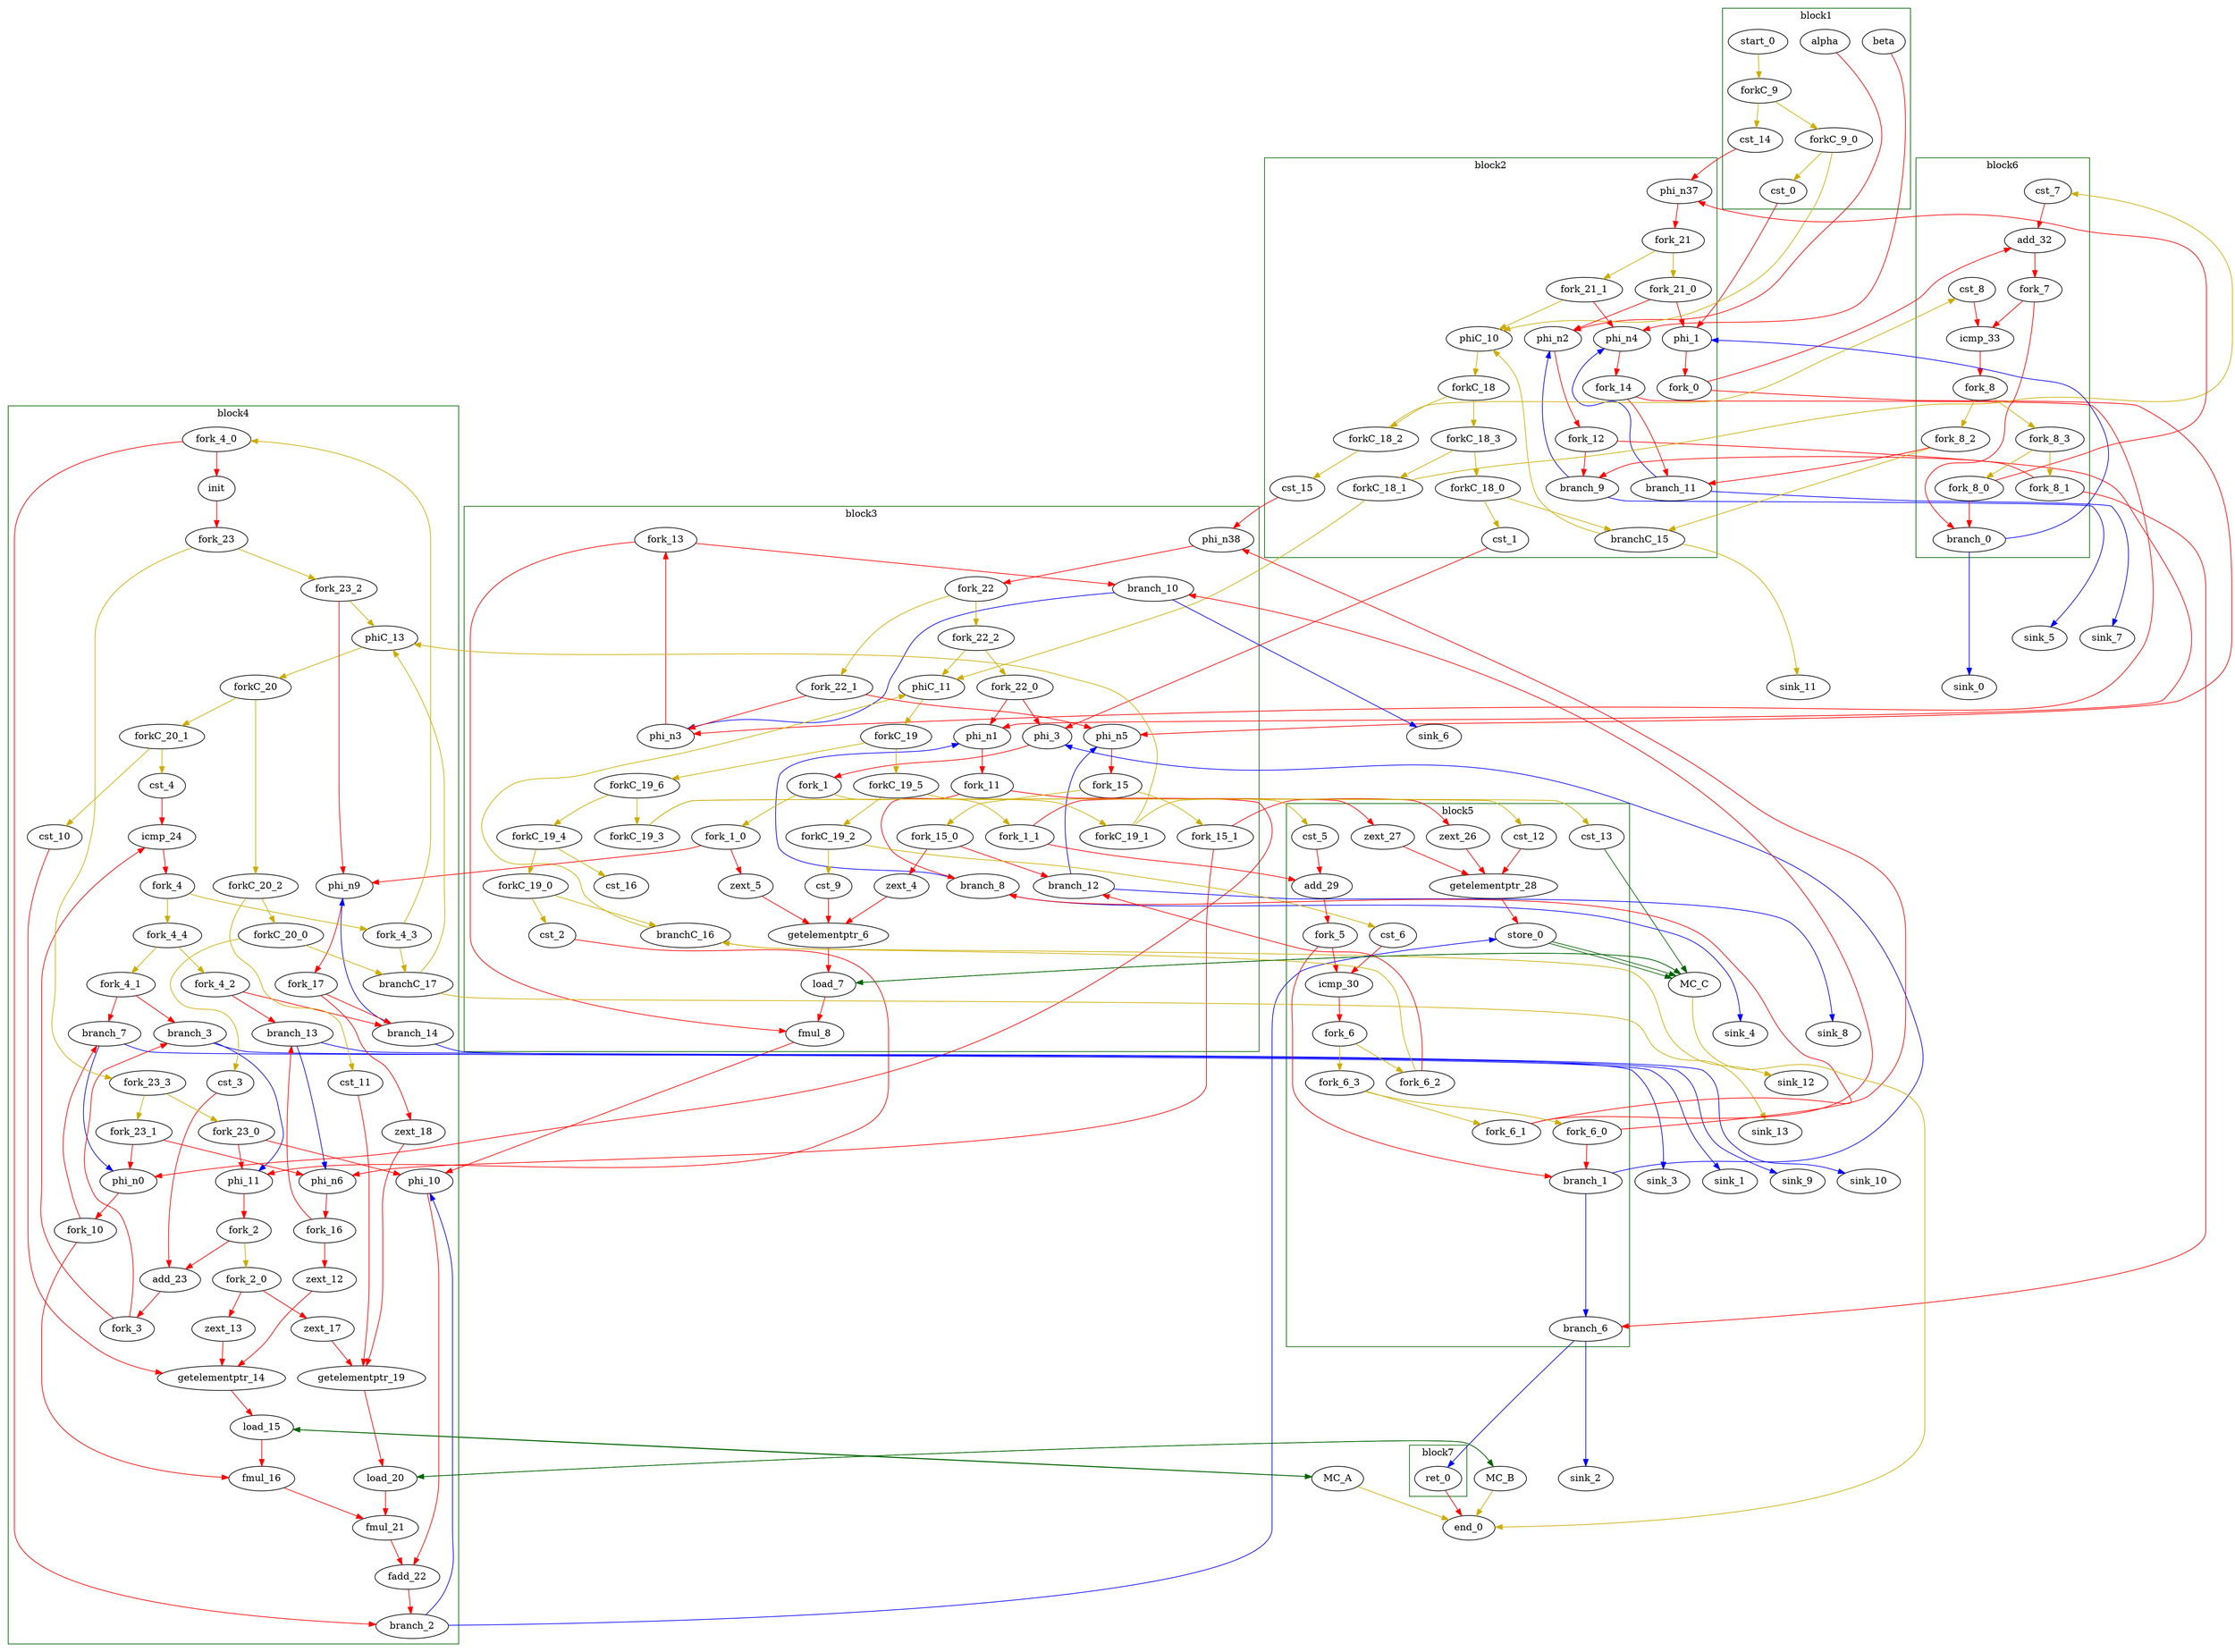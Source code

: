 Digraph G {
	splines=spline;
//DHLS version: 0.1.1" [shape = "none" pos = "20,20!"]

	subgraph cluster_0 {
	color = "darkgreen";
		label = "block1";
		"alpha" [type = "Entry", bbID= 1, in = "in1:32", out = "out1:32", tagged=false, taggers_num=0, tagger_id=-1];
		"beta" [type = "Entry", bbID= 1, in = "in1:32", out = "out1:32", tagged=false, taggers_num=0, tagger_id=-1];
		"cst_0" [type = "Constant", bbID= 1, in = "in1:32", out = "out1:32", value = "0x00000000", tagged=false, taggers_num=0, tagger_id=-1];
		"start_0" [type = "Entry", control= "true", bbID= 1, in = "in1:0", out = "out1:0", tagged=false, taggers_num=0, tagger_id=-1];
		"cst_14" [type = "Constant", bbID= 1, in = "in1:32", out = "out1:32", value = "0x00000000", tagged=false, taggers_num=0, tagger_id=-1];
		"forkC_9_0" [type = "fork Bool 2", bbID= 1, in = "in1:0", out = "out1:0 out2:0", tagged = false, taggers_num = 0, tagger_id = -1];
		"forkC_9" [type = "fork Bool 2", bbID= 1, in = "in1:0", out = "out1:0 out2:0", tagged = false, taggers_num = 0, tagger_id = -1];

	}

	subgraph cluster_1 {
	color = "darkgreen";
		label = "block2";
		"phi_1" [type = "mux T", bbID= 2, in = "in1?:1 in2:32 in3:32 ", out = "out1:32", delay=0.366, tagged=false, taggers_num=0, tagger_id=-1];
		"cst_1" [type = "Constant", bbID= 2, in = "in1:32", out = "out1:32", value = "0x00000000", tagged=false, taggers_num=0, tagger_id=-1];
		"phi_n2" [type = "mux T", bbID= 2, in = "in1?:1 in2:32 in3:32 ", out = "out1:32", delay=0.366, tagged=false, taggers_num=0, tagger_id=-1];
		"phi_n4" [type = "mux T", bbID= 2, in = "in1?:1 in2:32 in3:32 ", out = "out1:32", delay=0.366, tagged=false, taggers_num=0, tagger_id=-1];
		"phiC_10" [type = "mux T", bbID= 2, in = "in1?:1 in2:0 in3:0 ", out = "out1:0", delay=0.166, tagged=false, taggers_num=0, tagger_id=-1];
		"phi_n37" [type = "Merge", bbID= 2, in = "in1:32 in2:32 ", out = "out1:32", delay=0.366, tagged=false, taggers_num=0, tagger_id=-1];
		"branch_9" [type = "branch T", bbID= 2,  in = "in1:32 in2?:1*i", out = "out1+:32 out2-:32", tagged=false, taggers_num=0, tagger_id=-1];
		"branch_11" [type = "branch T", bbID= 2,  in = "in1:32 in2?:1*i", out = "out1+:32 out2-:32", tagged=false, taggers_num=0, tagger_id=-1];
		"branchC_15" [type = "branch T", bbID= 2,  in = "in1:0 in2?:1*i", out = "out1+:0 out2-:0", tagged=false, taggers_num=0, tagger_id=-1];
		"cst_15" [type = "Constant", bbID= 2, in = "in1:32", out = "out1:32", value = "0x00000000", tagged=false, taggers_num=0, tagger_id=-1];
		"fork_0" [type = "fork Bool 2", bbID= 2, in = "in1:32", out = "out1:32 out2:32 ", tagged=false, taggers_num=0, tagger_id=-1];
		"fork_12" [type = "fork Bool 2", bbID= 2, in = "in1:32", out = "out1:32 out2:32 ", tagged=false, taggers_num=0, tagger_id=-1];
		"fork_14" [type = "fork Bool 2", bbID= 2, in = "in1:32", out = "out1:32 out2:32 ", tagged=false, taggers_num=0, tagger_id=-1];
		"forkC_18_0" [type = "fork Bool 2", bbID= 2, in = "in1:0", out = "out1:0 out2:0", tagged = false, taggers_num = 0, tagger_id = -1];
		"forkC_18_1" [type = "fork Bool 2", bbID= 2, in = "in1:0", out = "out1:0 out2:0", tagged = false, taggers_num = 0, tagger_id = -1];
		"forkC_18_2" [type = "fork Bool 2", bbID= 2, in = "in1:0", out = "out1:0 out2:0", tagged = false, taggers_num = 0, tagger_id = -1];
		"forkC_18_3" [type = "fork Bool 2", bbID= 2, in = "in1:0", out = "out1:0 out2:0", tagged = false, taggers_num = 0, tagger_id = -1];
		"forkC_18" [type = "fork Bool 2", bbID= 2, in = "in1:0", out = "out1:0 out2:0", tagged = false, taggers_num = 0, tagger_id = -1];
		"fork_21_0" [type = "fork Bool 2", bbID= 2, in = "in1:32", out = "out1:32 out2:32", tagged = false, taggers_num = 0, tagger_id = -1];
		"fork_21_1" [type = "fork Bool 2", bbID= 2, in = "in1:32", out = "out1:32 out2:32", tagged = false, taggers_num = 0, tagger_id = -1];
		"fork_21" [type = "fork Bool 2", bbID= 2, in = "in1:32", out = "out1:32 out2:32", tagged = false, taggers_num = 0, tagger_id = -1];

	}

	subgraph cluster_2 {
	color = "darkgreen";
		label = "block3";
		"phi_3" [type = "mux T", bbID= 3, in = "in1?:1 in2:32 in3:32 ", out = "out1:32", delay=0.366, tagged=false, taggers_num=0, tagger_id=-1];
		"zext_4" [type = "Operator", bbID= 3, op = "zext_op", in = "in1:32 ", out = "out1:32 ", delay=0.000, latency=0, II=1, tagged=false, taggers_num=0, tagger_id=-1];
		"zext_5" [type = "Operator", bbID= 3, op = "zext_op", in = "in1:32 ", out = "out1:32 ", delay=0.000, latency=0, II=1, tagged=false, taggers_num=0, tagger_id=-1];
		"getelementptr_6" [type = "Operator", bbID= 3, op = "getelementptr_op", in = "in1:32 in2:32 in3:32 ", out = "out1:32 ", constants=1, delay=2.966, latency=0, II=1, tagged=false, taggers_num=0, tagger_id=-1];
		"load_7" [type = "Operator", bbID= 3, op = "mc_load_op",bbID= 3, portId= 0, offset= 0, in = "in1:32 in2:32", out = "out1:32 out2:32 ", delay=0.000, latency=2, II=1, tagged=false, taggers_num=0, tagger_id=-1];
		"fmul_8" [type = "Operator", bbID= 3, op = "fmul_op", in = "in1:32 in2:32 ", out = "out1:32 ", delay=0.966, latency=6, II=1, tagged=false, taggers_num=0, tagger_id=-1];
		"cst_2" [type = "Constant", bbID= 3, in = "in1:32", out = "out1:32", value = "0x00000000", tagged=false, taggers_num=0, tagger_id=-1];
		"cst_9" [type = "Constant", bbID= 3, in = "in1:32", out = "out1:32", value = "0x0000001E", tagged=false, taggers_num=0, tagger_id=-1];
		"phi_n1" [type = "mux T", bbID= 3, in = "in1?:1 in2:32 in3:32 ", out = "out1:32", delay=0.366, tagged=false, taggers_num=0, tagger_id=-1];
		"phi_n3" [type = "mux T", bbID= 3, in = "in1?:1 in2:32 in3:32 ", out = "out1:32", delay=0.366, tagged=false, taggers_num=0, tagger_id=-1];
		"phi_n5" [type = "mux T", bbID= 3, in = "in1?:1 in2:32 in3:32 ", out = "out1:32", delay=0.366, tagged=false, taggers_num=0, tagger_id=-1];
		"phiC_11" [type = "mux T", bbID= 3, in = "in1?:1 in2:0 in3:0 ", out = "out1:0", delay=0.166, tagged=false, taggers_num=0, tagger_id=-1];
		"phi_n38" [type = "Merge", bbID= 3, in = "in1:32 in2:32 ", out = "out1:32", delay=0.366, tagged=false, taggers_num=0, tagger_id=-1];
		"branch_8" [type = "branch T", bbID= 3,  in = "in1:32 in2?:1*i", out = "out1+:32 out2-:32", tagged=false, taggers_num=0, tagger_id=-1];
		"branch_10" [type = "branch T", bbID= 3,  in = "in1:32 in2?:1*i", out = "out1+:32 out2-:32", tagged=false, taggers_num=0, tagger_id=-1];
		"branch_12" [type = "branch T", bbID= 3,  in = "in1:32 in2?:1*i", out = "out1+:32 out2-:32", tagged=false, taggers_num=0, tagger_id=-1];
		"branchC_16" [type = "branch T", bbID= 3,  in = "in1:0 in2?:1*i", out = "out1+:0 out2-:0", tagged=false, taggers_num=0, tagger_id=-1];
		"cst_16" [type = "Constant", bbID= 3, in = "in1:32", out = "out1:32", value = "0x00000000", tagged=false, taggers_num=0, tagger_id=-1];
		"fork_1_0" [type = "fork Bool 2", bbID= 3, in = "in1:32", out = "out1:32 out2:32", tagged = false, taggers_num = 0, tagger_id = -1];
		"fork_1_1" [type = "fork Bool 2", bbID= 3, in = "in1:32", out = "out1:32 out2:32", tagged = false, taggers_num = 0, tagger_id = -1];
		"fork_1" [type = "fork Bool 2", bbID= 3, in = "in1:32", out = "out1:32 out2:32", tagged = false, taggers_num = 0, tagger_id = -1];
		"fork_11" [type = "fork Bool 2", bbID= 3, in = "in1:32", out = "out1:32 out2:32 ", tagged=false, taggers_num=0, tagger_id=-1];
		"fork_13" [type = "fork Bool 2", bbID= 3, in = "in1:32", out = "out1:32 out2:32 ", tagged=false, taggers_num=0, tagger_id=-1];
		"fork_15_0" [type = "fork Bool 2", bbID= 3, in = "in1:32", out = "out1:32 out2:32", tagged = false, taggers_num = 0, tagger_id = -1];
		"fork_15_1" [type = "fork Bool 2", bbID= 3, in = "in1:32", out = "out1:32 out2:32", tagged = false, taggers_num = 0, tagger_id = -1];
		"fork_15" [type = "fork Bool 2", bbID= 3, in = "in1:32", out = "out1:32 out2:32", tagged = false, taggers_num = 0, tagger_id = -1];
		"forkC_19_0" [type = "fork Bool 2", bbID= 3, in = "in1:0", out = "out1:0 out2:0", tagged = false, taggers_num = 0, tagger_id = -1];
		"forkC_19_1" [type = "fork Bool 2", bbID= 3, in = "in1:0", out = "out1:0 out2:0", tagged = false, taggers_num = 0, tagger_id = -1];
		"forkC_19_2" [type = "fork Bool 2", bbID= 3, in = "in1:0", out = "out1:0 out2:0", tagged = false, taggers_num = 0, tagger_id = -1];
		"forkC_19_3" [type = "fork Bool 2", bbID= 3, in = "in1:0", out = "out1:0 out2:0", tagged = false, taggers_num = 0, tagger_id = -1];
		"forkC_19_4" [type = "fork Bool 2", bbID= 3, in = "in1:0", out = "out1:0 out2:0", tagged = false, taggers_num = 0, tagger_id = -1];
		"forkC_19_5" [type = "fork Bool 2", bbID= 3, in = "in1:0", out = "out1:0 out2:0", tagged = false, taggers_num = 0, tagger_id = -1];
		"forkC_19_6" [type = "fork Bool 2", bbID= 3, in = "in1:0", out = "out1:0 out2:0", tagged = false, taggers_num = 0, tagger_id = -1];
		"forkC_19" [type = "fork Bool 2", bbID= 3, in = "in1:0", out = "out1:0 out2:0", tagged = false, taggers_num = 0, tagger_id = -1];
		"fork_22_0" [type = "fork Bool 2", bbID= 3, in = "in1:32", out = "out1:32 out2:32", tagged = false, taggers_num = 0, tagger_id = -1];
		"fork_22_1" [type = "fork Bool 2", bbID= 3, in = "in1:32", out = "out1:32 out2:32", tagged = false, taggers_num = 0, tagger_id = -1];
		"fork_22_2" [type = "fork Bool 2", bbID= 3, in = "in1:32", out = "out1:32 out2:32", tagged = false, taggers_num = 0, tagger_id = -1];
		"fork_22" [type = "fork Bool 2", bbID= 3, in = "in1:32", out = "out1:32 out2:32", tagged = false, taggers_num = 0, tagger_id = -1];

	}

	subgraph cluster_3 {
	color = "darkgreen";
		label = "block4";
		"phi_10" [type = "mux T", bbID= 4, in = "in1?:1 in2:32 in3:32 ", out = "out1:32", delay=0.366, tagged=false, taggers_num=0, tagger_id=-1];
		"phi_11" [type = "mux T", bbID= 4, in = "in1?:1 in2:32 in3:32 ", out = "out1:32", delay=0.366, tagged=false, taggers_num=0, tagger_id=-1];
		"zext_12" [type = "Operator", bbID= 4, op = "zext_op", in = "in1:32 ", out = "out1:32 ", delay=0.000, latency=0, II=1, tagged=false, taggers_num=0, tagger_id=-1];
		"zext_13" [type = "Operator", bbID= 4, op = "zext_op", in = "in1:32 ", out = "out1:32 ", delay=0.000, latency=0, II=1, tagged=false, taggers_num=0, tagger_id=-1];
		"getelementptr_14" [type = "Operator", bbID= 4, op = "getelementptr_op", in = "in1:32 in2:32 in3:32 ", out = "out1:32 ", constants=1, delay=2.966, latency=0, II=1, tagged=false, taggers_num=0, tagger_id=-1];
		"load_15" [type = "Operator", bbID= 4, op = "mc_load_op",bbID= 4, portId= 0, offset= 0, in = "in1:32 in2:32", out = "out1:32 out2:32 ", delay=0.000, latency=2, II=1, tagged=false, taggers_num=0, tagger_id=-1];
		"fmul_16" [type = "Operator", bbID= 4, op = "fmul_op", in = "in1:32 in2:32 ", out = "out1:32 ", delay=0.966, latency=6, II=1, tagged=false, taggers_num=0, tagger_id=-1];
		"zext_17" [type = "Operator", bbID= 4, op = "zext_op", in = "in1:32 ", out = "out1:32 ", delay=0.000, latency=0, II=1, tagged=false, taggers_num=0, tagger_id=-1];
		"zext_18" [type = "Operator", bbID= 4, op = "zext_op", in = "in1:32 ", out = "out1:32 ", delay=0.000, latency=0, II=1, tagged=false, taggers_num=0, tagger_id=-1];
		"getelementptr_19" [type = "Operator", bbID= 4, op = "getelementptr_op", in = "in1:32 in2:32 in3:32 ", out = "out1:32 ", constants=1, delay=2.966, latency=0, II=1, tagged=false, taggers_num=0, tagger_id=-1];
		"load_20" [type = "Operator", bbID= 4, op = "mc_load_op",bbID= 4, portId= 0, offset= 0, in = "in1:32 in2:32", out = "out1:32 out2:32 ", delay=0.000, latency=2, II=1, tagged=false, taggers_num=0, tagger_id=-1];
		"fmul_21" [type = "Operator", bbID= 4, op = "fmul_op", in = "in1:32 in2:32 ", out = "out1:32 ", delay=0.966, latency=6, II=1, tagged=false, taggers_num=0, tagger_id=-1];
		"fadd_22" [type = "Operator", bbID= 4, op = "fadd_op", in = "in1:32 in2:32 ", out = "out1:32 ", delay=0.966, latency=10, II=1, tagged=false, taggers_num=0, tagger_id=-1];
		"cst_3" [type = "Constant", bbID= 4, in = "in1:32", out = "out1:32", value = "0x00000001", tagged=false, taggers_num=0, tagger_id=-1];
		"add_23" [type = "Operator", bbID= 4, op = "add_op", in = "in1:32 in2:32 ", out = "out1:32 ", delay=1.693, latency=0, II=1, tagged=false, taggers_num=0, tagger_id=-1];
		"cst_4" [type = "Constant", bbID= 4, in = "in1:32", out = "out1:32", value = "0x00000014", tagged=false, taggers_num=0, tagger_id=-1];
		"icmp_24" [type = "Operator", bbID= 4, op = "icmp_ult_op", in = "in1:32 in2:32 ", out = "out1:1 ", delay=1.530, latency=0, II=1, tagged=false, taggers_num=0, tagger_id=-1];
		"cst_10" [type = "Constant", bbID= 4, in = "in1:32", out = "out1:32", value = "0x0000001E", tagged=false, taggers_num=0, tagger_id=-1];
		"cst_11" [type = "Constant", bbID= 4, in = "in1:32", out = "out1:32", value = "0x0000001E", tagged=false, taggers_num=0, tagger_id=-1];
		"phi_n0" [type = "mux T", bbID= 4, in = "in1?:1 in2:32 in3:32 ", out = "out1:32", delay=0.366, tagged=false, taggers_num=0, tagger_id=-1];
		"phi_n6" [type = "mux T", bbID= 4, in = "in1?:1 in2:32 in3:32 ", out = "out1:32", delay=0.366, tagged=false, taggers_num=0, tagger_id=-1];
		"phi_n9" [type = "mux T", bbID= 4, in = "in1?:1 in2:32 in3:32 ", out = "out1:32", delay=0.366, tagged=false, taggers_num=0, tagger_id=-1];
		"phiC_13" [type = "mux T", bbID= 4, in = "in1?:1 in2:0 in3:0 ", out = "out1:0", delay=0.166, tagged=false, taggers_num=0, tagger_id=-1];
		"branch_2" [type = "branch T", bbID= 4,  in = "in1:32 in2?:1*i", out = "out1+:32 out2-:32", tagged=false, taggers_num=0, tagger_id=-1];
		"init" [type = "init Bool false", bbID= 4, in = "in1:32 ", out = "out1:32", delay=0.366, tagged=false, taggers_num=0, tagger_id=-1];
		"branch_3" [type = "branch T", bbID= 4,  in = "in1:32 in2?:1*i", out = "out1+:32 out2-:32", tagged=false, taggers_num=0, tagger_id=-1];
		"branch_7" [type = "branch T", bbID= 4,  in = "in1:32 in2?:1*i", out = "out1+:32 out2-:32", tagged=false, taggers_num=0, tagger_id=-1];
		"branch_13" [type = "branch T", bbID= 4,  in = "in1:32 in2?:1*i", out = "out1+:32 out2-:32", tagged=false, taggers_num=0, tagger_id=-1];
		"branch_14" [type = "branch T", bbID= 4,  in = "in1:32 in2?:1*i", out = "out1+:32 out2-:32", tagged=false, taggers_num=0, tagger_id=-1];
		"branchC_17" [type = "branch T", bbID= 4,  in = "in1:0 in2?:1*i", out = "out1+:0 out2-:0", tagged=false, taggers_num=0, tagger_id=-1];
		"fork_2_0" [type = "fork Bool 2", bbID= 4, in = "in1:32", out = "out1:32 out2:32", tagged = false, taggers_num = 0, tagger_id = -1];
		"fork_2" [type = "fork Bool 2", bbID= 4, in = "in1:32", out = "out1:32 out2:32", tagged = false, taggers_num = 0, tagger_id = -1];
		"fork_3" [type = "fork Bool 2", bbID= 4, in = "in1:32", out = "out1:32 out2:32 ", tagged=false, taggers_num=0, tagger_id=-1];
		"fork_4_0" [type = "fork Bool 2", bbID= 4, in = "in1:32", out = "out1:32 out2:32", tagged = false, taggers_num = 0, tagger_id = -1];
		"fork_4_1" [type = "fork Bool 2", bbID= 4, in = "in1:32", out = "out1:32 out2:32", tagged = false, taggers_num = 0, tagger_id = -1];
		"fork_4_2" [type = "fork Bool 2", bbID= 4, in = "in1:32", out = "out1:32 out2:32", tagged = false, taggers_num = 0, tagger_id = -1];
		"fork_4_3" [type = "fork Bool 2", bbID= 4, in = "in1:32", out = "out1:32 out2:32", tagged = false, taggers_num = 0, tagger_id = -1];
		"fork_4_4" [type = "fork Bool 2", bbID= 4, in = "in1:32", out = "out1:32 out2:32", tagged = false, taggers_num = 0, tagger_id = -1];
		"fork_4" [type = "fork Bool 2", bbID= 4, in = "in1:32", out = "out1:32 out2:32", tagged = false, taggers_num = 0, tagger_id = -1];
		"fork_10" [type = "fork Bool 2", bbID= 4, in = "in1:32", out = "out1:32 out2:32 ", tagged=false, taggers_num=0, tagger_id=-1];
		"fork_16" [type = "fork Bool 2", bbID= 4, in = "in1:32", out = "out1:32 out2:32 ", tagged=false, taggers_num=0, tagger_id=-1];
		"fork_17" [type = "fork Bool 2", bbID= 4, in = "in1:32", out = "out1:32 out2:32 ", tagged=false, taggers_num=0, tagger_id=-1];
		"forkC_20_0" [type = "fork Bool 2", bbID= 4, in = "in1:0", out = "out1:0 out2:0", tagged = false, taggers_num = 0, tagger_id = -1];
		"forkC_20_1" [type = "fork Bool 2", bbID= 4, in = "in1:0", out = "out1:0 out2:0", tagged = false, taggers_num = 0, tagger_id = -1];
		"forkC_20_2" [type = "fork Bool 2", bbID= 4, in = "in1:0", out = "out1:0 out2:0", tagged = false, taggers_num = 0, tagger_id = -1];
		"forkC_20" [type = "fork Bool 2", bbID= 4, in = "in1:0", out = "out1:0 out2:0", tagged = false, taggers_num = 0, tagger_id = -1];
		"fork_23_0" [type = "fork Bool 2", bbID= 4, in = "in1:32", out = "out1:32 out2:32", tagged = false, taggers_num = 0, tagger_id = -1];
		"fork_23_1" [type = "fork Bool 2", bbID= 4, in = "in1:32", out = "out1:32 out2:32", tagged = false, taggers_num = 0, tagger_id = -1];
		"fork_23_2" [type = "fork Bool 2", bbID= 4, in = "in1:32", out = "out1:32 out2:32", tagged = false, taggers_num = 0, tagger_id = -1];
		"fork_23_3" [type = "fork Bool 2", bbID= 4, in = "in1:32", out = "out1:32 out2:32", tagged = false, taggers_num = 0, tagger_id = -1];
		"fork_23" [type = "fork Bool 2", bbID= 4, in = "in1:32", out = "out1:32 out2:32", tagged = false, taggers_num = 0, tagger_id = -1];

	}

	subgraph cluster_4 {
	color = "darkgreen";
		label = "block5";
		"zext_26" [type = "Operator", bbID= 5, op = "zext_op", in = "in1:32 ", out = "out1:32 ", delay=0.000, latency=0, II=1, tagged=false, taggers_num=0, tagger_id=-1];
		"zext_27" [type = "Operator", bbID= 5, op = "zext_op", in = "in1:32 ", out = "out1:32 ", delay=0.000, latency=0, II=1, tagged=false, taggers_num=0, tagger_id=-1];
		"getelementptr_28" [type = "Operator", bbID= 5, op = "getelementptr_op", in = "in1:32 in2:32 in3:32 ", out = "out1:32 ", constants=1, delay=2.966, latency=0, II=1, tagged=false, taggers_num=0, tagger_id=-1];
		"store_0" [type = "Operator", bbID= 5, op = "mc_store_op",bbID= 5, portId= 0, offset= 0, in = "in1:32 in2:32 ", out = "out1:32 out2:32 ", delay=0.000, latency=0, II=1, tagged=false, taggers_num=0, tagger_id=-1];
		"cst_5" [type = "Constant", bbID= 5, in = "in1:32", out = "out1:32", value = "0x00000001", tagged=false, taggers_num=0, tagger_id=-1];
		"add_29" [type = "Operator", bbID= 5, op = "add_op", in = "in1:32 in2:32 ", out = "out1:32 ", delay=1.693, latency=0, II=1, tagged=false, taggers_num=0, tagger_id=-1];
		"cst_6" [type = "Constant", bbID= 5, in = "in1:32", out = "out1:32", value = "0x00000014", tagged=false, taggers_num=0, tagger_id=-1];
		"icmp_30" [type = "Operator", bbID= 5, op = "icmp_ult_op", in = "in1:32 in2:32 ", out = "out1:1 ", delay=1.530, latency=0, II=1, tagged=false, taggers_num=0, tagger_id=-1];
		"cst_12" [type = "Constant", bbID= 5, in = "in1:32", out = "out1:32", value = "0x0000001E", tagged=false, taggers_num=0, tagger_id=-1];
		"cst_13" [type = "Constant", bbID= 5, in = "in1:32", out = "out1:32", value = "0x00000001", tagged=false, taggers_num=0, tagger_id=-1];
		"branch_1" [type = "branch T", bbID= 5,  in = "in1:32 in2?:1*i", out = "out1+:32 out2-:32", tagged=false, taggers_num=0, tagger_id=-1];
		"branch_6" [type = "branch T", bbID= 5,  in = "in1:32 in2?:1", out = "out1+:32 out2-:32", tagged=false, taggers_num=0, tagger_id=-1];
		"fork_5" [type = "fork Bool 2", bbID= 5, in = "in1:32", out = "out1:32 out2:32 ", tagged=false, taggers_num=0, tagger_id=-1];
		"fork_6_0" [type = "fork Bool 2", bbID= 5, in = "in1:32", out = "out1:32 out2:32", tagged = false, taggers_num = 0, tagger_id = -1];
		"fork_6_1" [type = "fork Bool 2", bbID= 5, in = "in1:32", out = "out1:32 out2:32", tagged = false, taggers_num = 0, tagger_id = -1];
		"fork_6_2" [type = "fork Bool 2", bbID= 5, in = "in1:32", out = "out1:32 out2:32", tagged = false, taggers_num = 0, tagger_id = -1];
		"fork_6_3" [type = "fork Bool 2", bbID= 5, in = "in1:32", out = "out1:32 out2:32", tagged = false, taggers_num = 0, tagger_id = -1];
		"fork_6" [type = "fork Bool 2", bbID= 5, in = "in1:32", out = "out1:32 out2:32", tagged = false, taggers_num = 0, tagger_id = -1];

	}

	subgraph cluster_5 {
	color = "darkgreen";
		label = "block6";
		"cst_7" [type = "Constant", bbID= 6, in = "in1:32", out = "out1:32", value = "0x00000001", tagged=false, taggers_num=0, tagger_id=-1];
		"add_32" [type = "Operator", bbID= 6, op = "add_op", in = "in1:32 in2:32 ", out = "out1:32 ", delay=1.693, latency=0, II=1, tagged=false, taggers_num=0, tagger_id=-1];
		"cst_8" [type = "Constant", bbID= 6, in = "in1:32", out = "out1:32", value = "0x00000014", tagged=false, taggers_num=0, tagger_id=-1];
		"icmp_33" [type = "Operator", bbID= 6, op = "icmp_ult_op", in = "in1:32 in2:32 ", out = "out1:1 ", delay=1.530, latency=0, II=1, tagged=false, taggers_num=0, tagger_id=-1];
		"branch_0" [type = "branch T", bbID= 6,  in = "in1:32 in2?:1*i", out = "out1+:32 out2-:32", tagged=false, taggers_num=0, tagger_id=-1];
		"fork_7" [type = "fork Bool 2", bbID= 6, in = "in1:32", out = "out1:32 out2:32 ", tagged=false, taggers_num=0, tagger_id=-1];
		"fork_8_0" [type = "fork Bool 2", bbID= 6, in = "in1:32", out = "out1:32 out2:32", tagged = false, taggers_num = 0, tagger_id = -1];
		"fork_8_1" [type = "fork Bool 2", bbID= 6, in = "in1:32", out = "out1:32 out2:32", tagged = false, taggers_num = 0, tagger_id = -1];
		"fork_8_2" [type = "fork Bool 2", bbID= 6, in = "in1:32", out = "out1:32 out2:32", tagged = false, taggers_num = 0, tagger_id = -1];
		"fork_8_3" [type = "fork Bool 2", bbID= 6, in = "in1:32", out = "out1:32 out2:32", tagged = false, taggers_num = 0, tagger_id = -1];
		"fork_8" [type = "fork Bool 2", bbID= 6, in = "in1:32", out = "out1:32 out2:32", tagged = false, taggers_num = 0, tagger_id = -1];

	}

	subgraph cluster_6 {
	color = "darkgreen";
		label = "block7";
		"ret_0" [type = "Operator", bbID= 7, op = "ret_op", in = "in1:32 ", out = "out1:32 ", delay=0.000, latency=0, II=1, tagged=false, taggers_num=0, tagger_id=-1];

	}
	"MC_C" [type = "MC", bbID= 0, in = "in1:32*c0 in2:32*l0a in3:32*s0a in4:32*s0d ", out = "out1:32*l0d out2:0*e ", memory = "C", bbcount = 1, ldcount = 1, stcount = 1];
	"MC_A" [type = "MC", bbID= 0, in = "in1:32*l0a ", out = "out1:32*l0d out2:0*e ", memory = "A", bbcount = 0, ldcount = 1, stcount = 0];
	"MC_B" [type = "MC", bbID= 0, in = "in1:32*l0a ", out = "out1:32*l0d out2:0*e ", memory = "B", bbcount = 0, ldcount = 1, stcount = 0];
	"sink_0" [type = "Sink", bbID= 0, in = "in1:32"];
	"sink_1" [type = "Sink", bbID= 0, in = "in1:32"];
	"sink_2" [type = "Sink", bbID= 0, in = "in1:32"];
	"sink_3" [type = "Sink", bbID= 0, in = "in1:32"];
	"sink_4" [type = "Sink", bbID= 0, in = "in1:32"];
	"sink_5" [type = "Sink", bbID= 0, in = "in1:32"];
	"sink_6" [type = "Sink", bbID= 0, in = "in1:32"];
	"sink_7" [type = "Sink", bbID= 0, in = "in1:32"];
	"sink_8" [type = "Sink", bbID= 0, in = "in1:32"];
	"sink_9" [type = "Sink", bbID= 0, in = "in1:32"];
	"sink_10" [type = "Sink", bbID= 0, in = "in1:32"];
	"sink_11" [type = "Sink", bbID= 0, in = "in1:0"];
	"sink_12" [type = "Sink", bbID= 0, in = "in1:0"];
	"sink_13" [type = "Sink", bbID= 0, in = "in1:0"];
	"end_0" [type = "Exit", bbID= 0, in = "in1:0*e in2:0*e in3:0*e  in4:32 ", out = "out1:32" ];

	"load_7" -> "MC_C" [color = "darkgreen", mem_address = "true", from = "out2", to = "in2"];
	"MC_C" -> "load_7" [color = "darkgreen", mem_address = "false", from = "out1", to = "in1"];
	"load_15" -> "MC_A" [color = "darkgreen", mem_address = "true", from = "out2", to = "in1"];
	"MC_A" -> "load_15" [color = "darkgreen", mem_address = "false", from = "out1", to = "in1"];
	"load_20" -> "MC_B" [color = "darkgreen", mem_address = "true", from = "out2", to = "in1"];
	"MC_B" -> "load_20" [color = "darkgreen", mem_address = "false", from = "out1", to = "in1"];
	"store_0" -> "MC_C" [color = "darkgreen", mem_address = "true", from = "out2", to = "in3"];
	"store_0" -> "MC_C" [color = "darkgreen", mem_address = "false", from = "out1", to = "in4"];
	"cst_13" -> "MC_C" [color = "darkgreen", from = "out1", to = "in1"];
	"MC_C" -> "end_0" [color = "gold3", from = "out2", to = "in1"];
	"MC_A" -> "end_0" [color = "gold3", from = "out2", to = "in2"];
	"MC_B" -> "end_0" [color = "gold3", from = "out2", to = "in3"];
	"alpha" -> "phi_n2" [color = "red", from = "out1", to = "in2"];
	"beta" -> "phi_n4" [color = "red", from = "out1", to = "in2"];
	"cst_0" -> "phi_1" [color = "red", from = "out1", to = "in2"];
	"phi_1" -> "fork_0" [color = "red", from = "out1", to = "in1"];
	"cst_1" -> "phi_3" [color = "red", from = "out1", to = "in2"];
	"phi_3" -> "fork_1" [color = "red", from = "out1", to = "in1"];
	"zext_4" -> "getelementptr_6" [color = "red", from = "out1", to = "in1"];
	"zext_5" -> "getelementptr_6" [color = "red", from = "out1", to = "in2"];
	"getelementptr_6" -> "load_7" [color = "red", from = "out1", to = "in2"];
	"load_7" -> "fmul_8" [color = "red", from = "out1", to = "in1"];
	"fmul_8" -> "phi_10" [color = "red", from = "out1", to = "in2"];
	"phi_10" -> "fadd_22" [color = "red", from = "out1", to = "in1"];
	"cst_2" -> "phi_11" [color = "red", from = "out1", to = "in2"];
	"phi_11" -> "fork_2" [color = "red", from = "out1", to = "in1"];
	"zext_12" -> "getelementptr_14" [color = "red", from = "out1", to = "in1"];
	"zext_13" -> "getelementptr_14" [color = "red", from = "out1", to = "in2"];
	"getelementptr_14" -> "load_15" [color = "red", from = "out1", to = "in2"];
	"load_15" -> "fmul_16" [color = "red", from = "out1", to = "in1"];
	"fmul_16" -> "fmul_21" [color = "red", from = "out1", to = "in1"];
	"zext_17" -> "getelementptr_19" [color = "red", from = "out1", to = "in1"];
	"zext_18" -> "getelementptr_19" [color = "red", from = "out1", to = "in2"];
	"getelementptr_19" -> "load_20" [color = "red", from = "out1", to = "in2"];
	"load_20" -> "fmul_21" [color = "red", from = "out1", to = "in2"];
	"fmul_21" -> "fadd_22" [color = "red", from = "out1", to = "in2"];
	"fadd_22" -> "branch_2" [color = "red", from = "out1", to = "in1"];
	"cst_3" -> "add_23" [color = "red", from = "out1", to = "in2"];
	"add_23" -> "fork_3" [color = "red", from = "out1", to = "in1"];
	"cst_4" -> "icmp_24" [color = "red", from = "out1", to = "in2"];
	"icmp_24" -> "fork_4" [color = "red", from = "out1", to = "in1"];
	"zext_26" -> "getelementptr_28" [color = "red", from = "out1", to = "in1"];
	"zext_27" -> "getelementptr_28" [color = "red", from = "out1", to = "in2"];
	"getelementptr_28" -> "store_0" [color = "red", from = "out1", to = "in2"];
	"cst_5" -> "add_29" [color = "red", from = "out1", to = "in2"];
	"add_29" -> "fork_5" [color = "red", from = "out1", to = "in1"];
	"cst_6" -> "icmp_30" [color = "red", from = "out1", to = "in2"];
	"icmp_30" -> "fork_6" [color = "red", from = "out1", to = "in1"];
	"cst_7" -> "add_32" [color = "red", from = "out1", to = "in2"];
	"add_32" -> "fork_7" [color = "red", from = "out1", to = "in1"];
	"cst_8" -> "icmp_33" [color = "red", from = "out1", to = "in2"];
	"icmp_33" -> "fork_8" [color = "red", from = "out1", to = "in1"];
	"ret_0" -> "end_0" [color = "red", from = "out1", to = "in4"];
	"cst_9" -> "getelementptr_6" [color = "red", from = "out1", to = "in3"];
	"cst_10" -> "getelementptr_14" [color = "red", from = "out1", to = "in3"];
	"cst_11" -> "getelementptr_19" [color = "red", from = "out1", to = "in3"];
	"cst_12" -> "getelementptr_28" [color = "red", from = "out1", to = "in3"];
	"start_0" -> "forkC_9" [color = "gold3", from = "out1", to = "in1"];
	"phi_n0" -> "fork_10" [color = "red", from = "out1", to = "in1"];
	"phi_n1" -> "fork_11" [color = "red", from = "out1", to = "in1"];
	"phi_n2" -> "fork_12" [color = "red", from = "out1", to = "in1"];
	"phi_n3" -> "fork_13" [color = "red", from = "out1", to = "in1"];
	"phi_n4" -> "fork_14" [color = "red", from = "out1", to = "in1"];
	"phi_n5" -> "fork_15" [color = "red", from = "out1", to = "in1"];
	"phi_n6" -> "fork_16" [color = "red", from = "out1", to = "in1"];
	"phi_n9" -> "fork_17" [color = "red", from = "out1", to = "in1"];
	"phiC_10" -> "forkC_18" [color = "gold3", from = "out1", to = "in1"];
	"phiC_11" -> "forkC_19" [color = "gold3", from = "out1", to = "in1"];
	"phiC_13" -> "forkC_20" [color = "gold3", from = "out1", to = "in1"];
	"branch_0" -> "sink_0" [color = "blue", minlen = 3, from = "out1", to = "in1"];
	"branch_0" -> "phi_1" [color = "blue", minlen = 3, from = "out2", to = "in3"];
	"phi_n37" -> "fork_21" [color = "red", from = "out1", to = "in1"];
	"cst_14" -> "phi_n37" [color = "red", from = "out1", to = "in1"];
	"branch_1" -> "branch_6" [color = "blue", minlen = 3, from = "out1", to = "in1"];
	"branch_1" -> "phi_3" [color = "blue", minlen = 3, from = "out2", to = "in3"];
	"phi_n38" -> "fork_22" [color = "red", from = "out1", to = "in1"];
	"branch_2" -> "store_0" [color = "blue", minlen = 3, from = "out1", to = "in1"];
	"branch_2" -> "phi_10" [color = "blue", minlen = 3, from = "out2", to = "in3"];
	"init" -> "fork_23" [color = "red", from = "out1", to = "in1"];
	"branch_3" -> "sink_1" [color = "blue", minlen = 3, from = "out1", to = "in1"];
	"branch_3" -> "phi_11" [color = "blue", minlen = 3, from = "out2", to = "in3"];
	"branch_6" -> "sink_2" [color = "blue", minlen = 3, from = "out1", to = "in1"];
	"branch_6" -> "ret_0" [color = "blue", minlen = 3, from = "out2", to = "in1"];
	"branch_7" -> "sink_3" [color = "blue", minlen = 3, from = "out1", to = "in1"];
	"branch_7" -> "phi_n0" [color = "blue", minlen = 3, from = "out2", to = "in3"];
	"branch_8" -> "sink_4" [color = "blue", minlen = 3, from = "out1", to = "in1"];
	"branch_8" -> "phi_n1" [color = "blue", minlen = 3, from = "out2", to = "in3"];
	"branch_9" -> "sink_5" [color = "blue", minlen = 3, from = "out1", to = "in1"];
	"branch_9" -> "phi_n2" [color = "blue", minlen = 3, from = "out2", to = "in3"];
	"branch_10" -> "sink_6" [color = "blue", minlen = 3, from = "out1", to = "in1"];
	"branch_10" -> "phi_n3" [color = "blue", minlen = 3, from = "out2", to = "in3"];
	"branch_11" -> "sink_7" [color = "blue", minlen = 3, from = "out1", to = "in1"];
	"branch_11" -> "phi_n4" [color = "blue", minlen = 3, from = "out2", to = "in3"];
	"branch_12" -> "sink_8" [color = "blue", minlen = 3, from = "out1", to = "in1"];
	"branch_12" -> "phi_n5" [color = "blue", minlen = 3, from = "out2", to = "in3"];
	"branch_13" -> "sink_9" [color = "blue", minlen = 3, from = "out1", to = "in1"];
	"branch_13" -> "phi_n6" [color = "blue", minlen = 3, from = "out2", to = "in3"];
	"branch_14" -> "sink_10" [color = "blue", minlen = 3, from = "out1", to = "in1"];
	"branch_14" -> "phi_n9" [color = "blue", minlen = 3, from = "out2", to = "in3"];
	"branchC_15" -> "sink_11" [color = "gold3", minlen = 3, from = "out1", to = "in1"];
	"branchC_15" -> "phiC_10" [color = "gold3", minlen = 3, from = "out2", to = "in3"];
	"branchC_16" -> "sink_12" [color = "gold3", minlen = 3, from = "out1", to = "in1"];
	"branchC_16" -> "phiC_11" [color = "gold3", minlen = 3, from = "out2", to = "in3"];
	"branchC_17" -> "sink_13" [color = "gold3", minlen = 3, from = "out1", to = "in1"];
	"branchC_17" -> "phiC_13" [color = "gold3", minlen = 3, from = "out2", to = "in3"];
	"cst_15" -> "phi_n38" [color = "red", from = "out1", to = "in1"];
	"fork_0" -> "phi_n5" [color = "red", from = "out1", to = "in2"];
	"fork_0" -> "add_32" [color = "red", from = "out2", to = "in1"];
    "fork_1_0" -> "zext_5" [color = "red", from = "out1", to = "in1"];
    "fork_1_0" -> "phi_n9" [color = "red", from = "out2", to = "in2"];
    "fork_1_1" -> "zext_27" [color = "red", from = "out1", to = "in1"];
    "fork_1_1" -> "add_29" [color = "red", from = "out2", to = "in1"];
    "fork_1" -> "fork_1_0" [color = "gold3", from = "out1", to = "in1"];
    "fork_1" -> "fork_1_1" [color = "gold3", from = "out2", to = "in1"];
    "fork_2_0" -> "zext_13" [color = "red", from = "out1", to = "in1"];
    "fork_2_0" -> "zext_17" [color = "red", from = "out2", to = "in1"];
    "fork_2" -> add_23 [color = red, from = "out1", to = in1];
    "fork_2" -> "fork_2_0" [color = "gold3", from = "out2", to = "in1"];
	"fork_3" -> "icmp_24" [color = "red", from = "out1", to = "in1"];
	"fork_3" -> "branch_3" [color = "red", from = "out2", to = "in1"];
    "fork_4_0" -> "branch_2" [color = "red", from = "out1", to = "in2"];
    "fork_4_0" -> "init" [color = "red", from = "out2", to = "in1"];
    "fork_4_1" -> "branch_3" [color = "red", from = "out1", to = "in2"];
    "fork_4_1" -> "branch_7" [color = "red", from = "out2", to = "in2"];
    "fork_4_2" -> "branch_13" [color = "red", from = "out1", to = "in2"];
    "fork_4_2" -> "branch_14" [color = "red", from = "out2", to = "in2"];
    "fork_4_3" -> "branchC_17" [color = "gold3", from = "out1", to = "in2"];
    "fork_4_3" -> "fork_4_0" [color = "gold3", from = "out2", to = "in1"];
    "fork_4_4" -> "fork_4_1" [color = "gold3", from = "out1", to = "in1"];
    "fork_4_4" -> "fork_4_2" [color = "gold3", from = "out2", to = "in1"];
    "fork_4" -> "fork_4_3" [color = "gold3", from = "out1", to = "in1"];
    "fork_4" -> "fork_4_4" [color = "gold3", from = "out2", to = "in1"];
	"fork_5" -> "icmp_30" [color = "red", from = "out1", to = "in1"];
	"fork_5" -> "branch_1" [color = "red", from = "out2", to = "in1"];
    "fork_6_0" -> "branch_1" [color = "red", from = "out1", to = "in2"];
    "fork_6_0" -> "phi_n38" [color = "red", from = "out2", to = "in2"];
    "fork_6_1" -> "branch_8" [color = "red", from = "out1", to = "in2"];
    "fork_6_1" -> "branch_10" [color = "red", from = "out2", to = "in2"];
    "fork_6_2" -> "branch_12" [color = "red", from = "out1", to = "in2"];
    "fork_6_2" -> "branchC_16" [color = "gold3", from = "out2", to = "in2"];
    "fork_6_3" -> "fork_6_0" [color = "gold3", from = "out1", to = "in1"];
    "fork_6_3" -> "fork_6_1" [color = "gold3", from = "out2", to = "in1"];
    "fork_6" -> "fork_6_2" [color = "gold3", from = "out1", to = "in1"];
    "fork_6" -> "fork_6_3" [color = "gold3", from = "out2", to = "in1"];
	"fork_7" -> "icmp_33" [color = "red", from = "out1", to = "in1"];
	"fork_7" -> "branch_0" [color = "red", from = "out2", to = "in1"];
    "fork_8_0" -> "branch_0" [color = "red", from = "out1", to = "in2"];
    "fork_8_0" -> "phi_n37" [color = "red", from = "out2", to = "in2"];
    "fork_8_1" -> "branch_6" [color = "red", from = "out1", to = "in2"];
    "fork_8_1" -> "branch_9" [color = "red", from = "out2", to = "in2"];
    "fork_8_2" -> "branch_11" [color = "red", from = "out1", to = "in2"];
    "fork_8_2" -> "branchC_15" [color = "gold3", from = "out2", to = "in2"];
    "fork_8_3" -> "fork_8_0" [color = "gold3", from = "out1", to = "in1"];
    "fork_8_3" -> "fork_8_1" [color = "gold3", from = "out2", to = "in1"];
    "fork_8" -> "fork_8_2" [color = "gold3", from = "out1", to = "in1"];
    "fork_8" -> "fork_8_3" [color = "gold3", from = "out2", to = "in1"];
    "forkC_9_0" -> "cst_0" [color = "gold3", from = "out1", to = "in1"];
    "forkC_9_0" -> "phiC_10" [color = "gold3", from = "out2", to = "in2"];
    "forkC_9" -> cst_14 [color = gold3, from = "out1", to = in1];
    "forkC_9" -> "forkC_9_0" [color = "gold3", from = "out2", to = "in1"];
	"fork_10" -> "fmul_16" [color = "red", from = "out1", to = "in2"];
	"fork_10" -> "branch_7" [color = "red", from = "out2", to = "in1"];
	"fork_11" -> "phi_n0" [color = "red", from = "out1", to = "in2"];
	"fork_11" -> "branch_8" [color = "red", from = "out2", to = "in1"];
	"fork_12" -> "phi_n1" [color = "red", from = "out1", to = "in2"];
	"fork_12" -> "branch_9" [color = "red", from = "out2", to = "in1"];
	"fork_13" -> "fmul_8" [color = "red", from = "out1", to = "in2"];
	"fork_13" -> "branch_10" [color = "red", from = "out2", to = "in1"];
	"fork_14" -> "phi_n3" [color = "red", from = "out1", to = "in2"];
	"fork_14" -> "branch_11" [color = "red", from = "out2", to = "in1"];
    "fork_15_0" -> "zext_4" [color = "red", from = "out1", to = "in1"];
    "fork_15_0" -> "branch_12" [color = "red", from = "out2", to = "in1"];
    "fork_15_1" -> "phi_n6" [color = "red", from = "out1", to = "in2"];
    "fork_15_1" -> "zext_26" [color = "red", from = "out2", to = "in1"];
    "fork_15" -> "fork_15_0" [color = "gold3", from = "out1", to = "in1"];
    "fork_15" -> "fork_15_1" [color = "gold3", from = "out2", to = "in1"];
	"fork_16" -> "zext_12" [color = "red", from = "out1", to = "in1"];
	"fork_16" -> "branch_13" [color = "red", from = "out2", to = "in1"];
	"fork_17" -> "zext_18" [color = "red", from = "out1", to = "in1"];
	"fork_17" -> "branch_14" [color = "red", from = "out2", to = "in1"];
    "forkC_18_0" -> "cst_1" [color = "gold3", from = "out1", to = "in1"];
    "forkC_18_0" -> "branchC_15" [color = "gold3", from = "out2", to = "in1"];
    "forkC_18_1" -> "phiC_11" [color = "gold3", from = "out1", to = "in2"];
    "forkC_18_1" -> "cst_7" [color = "gold3", from = "out2", to = "in1"];
    "forkC_18_2" -> "cst_8" [color = "gold3", from = "out1", to = "in1"];
    "forkC_18_2" -> "cst_15" [color = "gold3", from = "out2", to = "in1"];
    "forkC_18_3" -> "forkC_18_0" [color = "gold3", from = "out1", to = "in1"];
    "forkC_18_3" -> "forkC_18_1" [color = "gold3", from = "out2", to = "in1"];
    "forkC_18" -> "forkC_18_2" [color = "gold3", from = "out1", to = "in1"];
    "forkC_18" -> "forkC_18_3" [color = "gold3", from = "out2", to = "in1"];
    "forkC_19_0" -> "cst_2" [color = "gold3", from = "out1", to = "in1"];
    "forkC_19_0" -> "branchC_16" [color = "gold3", from = "out2", to = "in1"];
    "forkC_19_1" -> "phiC_13" [color = "gold3", from = "out1", to = "in2"];
    "forkC_19_1" -> "cst_5" [color = "gold3", from = "out2", to = "in1"];
    "forkC_19_2" -> "cst_6" [color = "gold3", from = "out1", to = "in1"];
    "forkC_19_2" -> "cst_9" [color = "gold3", from = "out2", to = "in1"];
    "forkC_19_3" -> "cst_12" [color = "gold3", from = "out1", to = "in1"];
    "forkC_19_3" -> "cst_13" [color = "gold3", from = "out2", to = "in1"];
    "forkC_19_4" -> "cst_16" [color = "gold3", from = "out1", to = "in1"];
    "forkC_19_4" -> "forkC_19_0" [color = "gold3", from = "out2", to = "in1"];
    "forkC_19_5" -> "forkC_19_1" [color = "gold3", from = "out1", to = "in1"];
    "forkC_19_5" -> "forkC_19_2" [color = "gold3", from = "out2", to = "in1"];
    "forkC_19_6" -> "forkC_19_3" [color = "gold3", from = "out1", to = "in1"];
    "forkC_19_6" -> "forkC_19_4" [color = "gold3", from = "out2", to = "in1"];
    "forkC_19" -> "forkC_19_5" [color = "gold3", from = "out1", to = "in1"];
    "forkC_19" -> "forkC_19_6" [color = "gold3", from = "out2", to = "in1"];
    "forkC_20_0" -> "cst_3" [color = "gold3", from = "out1", to = "in1"];
    "forkC_20_0" -> "branchC_17" [color = "gold3", from = "out2", to = "in1"];
    "forkC_20_1" -> "cst_4" [color = "gold3", from = "out1", to = "in1"];
    "forkC_20_1" -> "cst_10" [color = "gold3", from = "out2", to = "in1"];
    "forkC_20_2" -> "cst_11" [color = "gold3", from = "out1", to = "in1"];
    "forkC_20_2" -> "forkC_20_0" [color = "gold3", from = "out2", to = "in1"];
    "forkC_20" -> "forkC_20_1" [color = "gold3", from = "out1", to = "in1"];
    "forkC_20" -> "forkC_20_2" [color = "gold3", from = "out2", to = "in1"];
    "fork_21_0" -> "phi_1" [color = "red", from = "out1", to = "in1"];
    "fork_21_0" -> "phi_n2" [color = "red", from = "out2", to = "in1"];
    "fork_21_1" -> "phi_n4" [color = "red", from = "out1", to = "in1"];
    "fork_21_1" -> "phiC_10" [color = "gold3", from = "out2", to = "in1"];
    "fork_21" -> "fork_21_0" [color = "gold3", from = "out1", to = "in1"];
    "fork_21" -> "fork_21_1" [color = "gold3", from = "out2", to = "in1"];
    "fork_22_0" -> "phi_3" [color = "red", from = "out1", to = "in1"];
    "fork_22_0" -> "phi_n1" [color = "red", from = "out2", to = "in1"];
    "fork_22_1" -> "phi_n3" [color = "red", from = "out1", to = "in1"];
    "fork_22_1" -> "phi_n5" [color = "red", from = "out2", to = "in1"];
    "fork_22_2" -> "phiC_11" [color = "gold3", from = "out1", to = "in1"];
    "fork_22_2" -> "fork_22_0" [color = "gold3", from = "out2", to = "in1"];
    "fork_22" -> "fork_22_1" [color = "gold3", from = "out1", to = "in1"];
    "fork_22" -> "fork_22_2" [color = "gold3", from = "out2", to = "in1"];
    "fork_23_0" -> "phi_10" [color = "red", from = "out1", to = "in1"];
    "fork_23_0" -> "phi_11" [color = "red", from = "out2", to = "in1"];
    "fork_23_1" -> "phi_n0" [color = "red", from = "out1", to = "in1"];
    "fork_23_1" -> "phi_n6" [color = "red", from = "out2", to = "in1"];
    "fork_23_2" -> "phi_n9" [color = "red", from = "out1", to = "in1"];
    "fork_23_2" -> "phiC_13" [color = "gold3", from = "out2", to = "in1"];
    "fork_23_3" -> "fork_23_0" [color = "gold3", from = "out1", to = "in1"];
    "fork_23_3" -> "fork_23_1" [color = "gold3", from = "out2", to = "in1"];
    "fork_23" -> "fork_23_2" [color = "gold3", from = "out1", to = "in1"];
    "fork_23" -> "fork_23_3" [color = "gold3", from = "out2", to = "in1"];

}